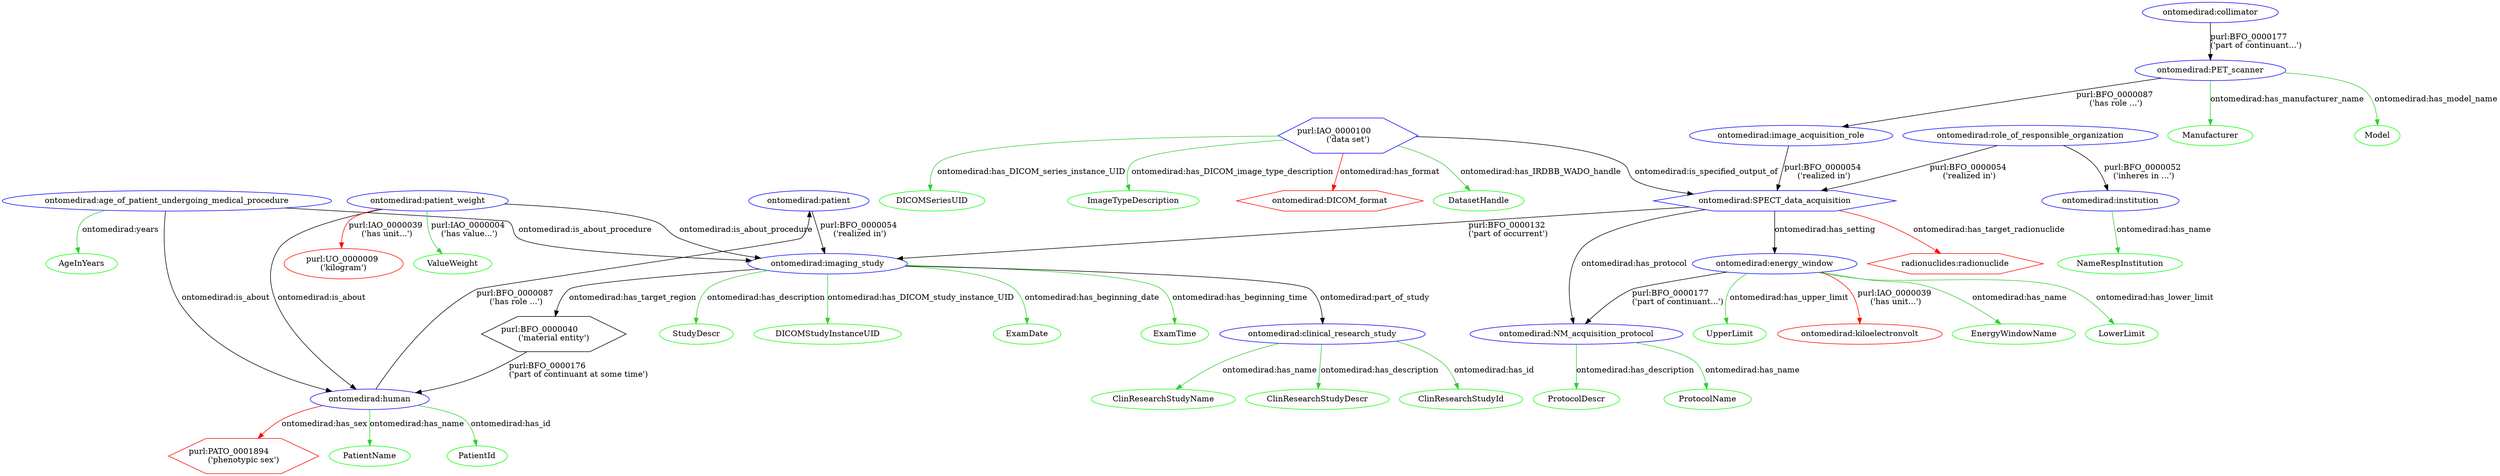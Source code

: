 digraph G {
// DEFINITION of NODES
	RolePat [label="ontomedirad:patient"] [color = "blue"];
	Exam [label="ontomedirad:imaging_study"] [color = "blue"];
	Human [label="ontomedirad:human"] [color = "blue"];
	SPECTAcq [label="ontomedirad:SPECT_data_acquisition"] [color = "blue"][shape = hexagon];
	Dataset [label="purl:IAO_0000100 \l('data set')"] [color = "blue"][shape = hexagon];
	ImageTypeDescription [color = "green"];
	ExamDate [color = "green"];
	ExamTime [color = "green"];
	StudyDescr [color = "green"];
	DICOMStudyInstanceUID [color = "green"];
	PatientSex [label="purl:PATO_0001894 \l('phenotypic sex')"] [color = "red"][shape = hexagon];
	PatientName [color = "green"];
	PatientId [color = "green"];
	PatientAge  [label="ontomedirad:age_of_patient_undergoing_medical_procedure"] [color = "blue"];
	AgeInYears [color = "green"];
	PatientWeight  [label="ontomedirad:patient_weight"] [color = "blue"];
	ValueWeight [color = "green"];
	UnitWeight [label="purl:UO_0000009 \l('kilogram')"] [color = "red"];
	Protocol [label="ontomedirad:NM_acquisition_protocol"] [color = "blue"];
	RadioNucl [label="radionuclides:radionuclide"] [color = "red"][shape = hexagon];
	EnergyWindow [label="ontomedirad:energy_window"] [color = "blue"]; 
	EnergyWindowName [color = "green"];
	LowerLimit [color = "green"];
	UpperLimit [color = "green"];
	UnitEnergyWindow [label="ontomedirad:kiloelectronvolt"][color = "red"];
	Collimator [label="ontomedirad:collimator"] [color = "blue"];
	ImageFormat [label="ontomedirad:DICOM_format"] [color = "red"] [shape = hexagon];
	DatasetHandle [color = "green"];
	DICOMSeriesUID [color = "green"];
	Scanner [label="ontomedirad:PET_scanner"] [color = "blue"];
	AcqRole [label="ontomedirad:image_acquisition_role"] [color = "blue"];
	Manufacturer [color = "green"];
	Model [color = "green"];
	RespInstitution [label="ontomedirad:institution"] [color = "blue"];
	NameRespInstitution [color = "green"];
	RespInstitutionRole [label="ontomedirad:role_of_responsible_organization"] [color = "blue"];
	ClinResearchStudy [label="ontomedirad:clinical_research_study"] [color = "blue"];
	ClinResearchStudyId [color = "green"];
	ClinResearchStudyName [color = "green"];
	ClinResearchStudyDescr [color = "green"];
	TargetRegion [label="purl:BFO_0000040 \l('material entity')"][shape = hexagon];
	ProtocolName [color = "green"];
	ProtocolDescr [color = "green"];

// DEFINITION of EDGES
	RolePat -> Exam [label="purl:BFO_0000054 \l('realized in')"];
	Human -> RolePat [label="purl:BFO_0000087 \l('has role ...')"];
	SPECTAcq -> Exam [label="purl:BFO_0000132 \l('part of occurrent')"];
	Protocol -> ProtocolName [label="ontomedirad:has_name"] [color="limegreen"];
	Protocol -> ProtocolDescr [label="ontomedirad:has_description"] [color="limegreen"];
	Dataset -> SPECTAcq [label="ontomedirad:is_specified_output_of"];
	Dataset -> ImageTypeDescription [label="ontomedirad:has_DICOM_image_type_description"] [color="limegreen"];
	Exam -> ExamDate [label="ontomedirad:has_beginning_date"] [color="limegreen"];
	Exam -> ExamTime [label="ontomedirad:has_beginning_time"] [color="limegreen"];
	Exam -> StudyDescr [label="ontomedirad:has_description"] [color="limegreen"];
	Exam -> DICOMStudyInstanceUID [label="ontomedirad:has_DICOM_study_instance_UID"] [color="limegreen"];
	Exam -> TargetRegion [label="ontomedirad:has_target_region"];
	TargetRegion -> Human [label="purl:BFO_0000176 \l('part of continuant at some time')"];
	Exam -> ClinResearchStudy [label="ontomedirad:part_of_study"];
	Human -> PatientSex [label="ontomedirad:has_sex"] [color="red"];
	Human -> PatientName [label="ontomedirad:has_name"] [color="limegreen"];
	Human -> PatientId [label="ontomedirad:has_id"] [color="limegreen"];
	PatientAge -> Exam [label="ontomedirad:is_about_procedure"];
	PatientAge -> Human [label="ontomedirad:is_about"];
	PatientAge -> AgeInYears [label="ontomedirad:years"] [color="limegreen"];
	PatientWeight -> Exam [label="ontomedirad:is_about_procedure"];
	PatientWeight -> Human [label="ontomedirad:is_about"];
	PatientWeight -> ValueWeight [label="purl:IAO_0000004 \l('has value...')"] [color="limegreen"];
	PatientWeight -> UnitWeight [label="purl:IAO_0000039 \l('has unit...')"] [color="red"];
	SPECTAcq -> RadioNucl [label="ontomedirad:has_target_radionuclide"] [color="red"];
        SPECTAcq -> Protocol [label="ontomedirad:has_protocol"];
	EnergyWindow -> Protocol [label="purl:BFO_0000177 \l('part of continuant...')"];
	SPECTAcq -> EnergyWindow [label="ontomedirad:has_setting"];
	EnergyWindow -> EnergyWindowName [label="ontomedirad:has_name"][color="limegreen"];
	EnergyWindow -> LowerLimit [label="ontomedirad:has_lower_limit"] [color="limegreen"];
	EnergyWindow -> UpperLimit [label="ontomedirad:has_upper_limit"] [color="limegreen"];
	EnergyWindow -> UnitEnergyWindow [label="purl:IAO_0000039 \l('has unit...')"] [color="red"];
	Collimator -> Scanner [label="purl:BFO_0000177 \l('part of continuant...')"];
	Dataset -> DatasetHandle [label="ontomedirad:has_IRDBB_WADO_handle"] [color="limegreen"];
	Dataset -> DICOMSeriesUID [label="ontomedirad:has_DICOM_series_instance_UID"] [color="limegreen"];
	Dataset -> ImageFormat [label="ontomedirad:has_format"] [color="red"];
	Scanner -> AcqRole [label="purl:BFO_0000087 \l('has role ...')"];
	AcqRole -> SPECTAcq [label="purl:BFO_0000054 \l('realized in')"];
	Scanner -> Manufacturer [label="ontomedirad:has_manufacturer_name"] [color="limegreen"];
	Scanner -> Model [label="ontomedirad:has_model_name"] [color="limegreen"];
	RespInstitution -> NameRespInstitution [label="ontomedirad:has_name"] [color="limegreen"];
	RespInstitutionRole -> SPECTAcq [label="purl:BFO_0000054 \l('realized in')"]; 
	RespInstitutionRole -> RespInstitution [label="purl:BFO_0000052 \l('inheres in ...')"];
	ClinResearchStudy -> ClinResearchStudyId  [label="ontomedirad:has_id"][color="limegreen"];
	ClinResearchStudy -> ClinResearchStudyName  [label="ontomedirad:has_name"][color="limegreen"];
	ClinResearchStudy -> ClinResearchStudyDescr  [label="ontomedirad:has_description"][color="limegreen"];

}

